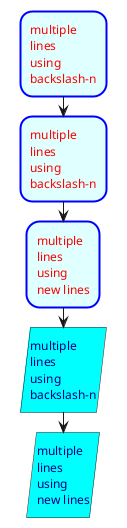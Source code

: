 {
  "sha1": "trcvxcm2dlee43to8v2sa4y3gsbp8sj",
  "insertion": {
    "when": "2024-06-04T17:28:46.644Z",
    "url": "https://github.com/plantuml/plantuml/issues/1534",
    "user": "plantuml@gmail.com"
  }
}
@startuml
<style>
.test  {
  LineColor blue
  BackgroundColor lightCyan
  LineThickness 2
  ArrowThickness 0.5
  FontName Arial Narrow
  FontColor red
}
.save {
  FontColor navy
  BackGroundColor Cyan
}
</style>

<<test>>:multiple\nlines\nusing\nbackslash-n;
/'
<<test>>:multiple
lines
using
new lines;
'/
:multiple\nlines\nusing\nbackslash-n; <<test>>
:multiple
lines
using
new lines; <<test>>

:multiple\nlines\nusing\nbackslash-n; <<save>>
:multiple
lines
using
new lines; <<save>>
@enduml
